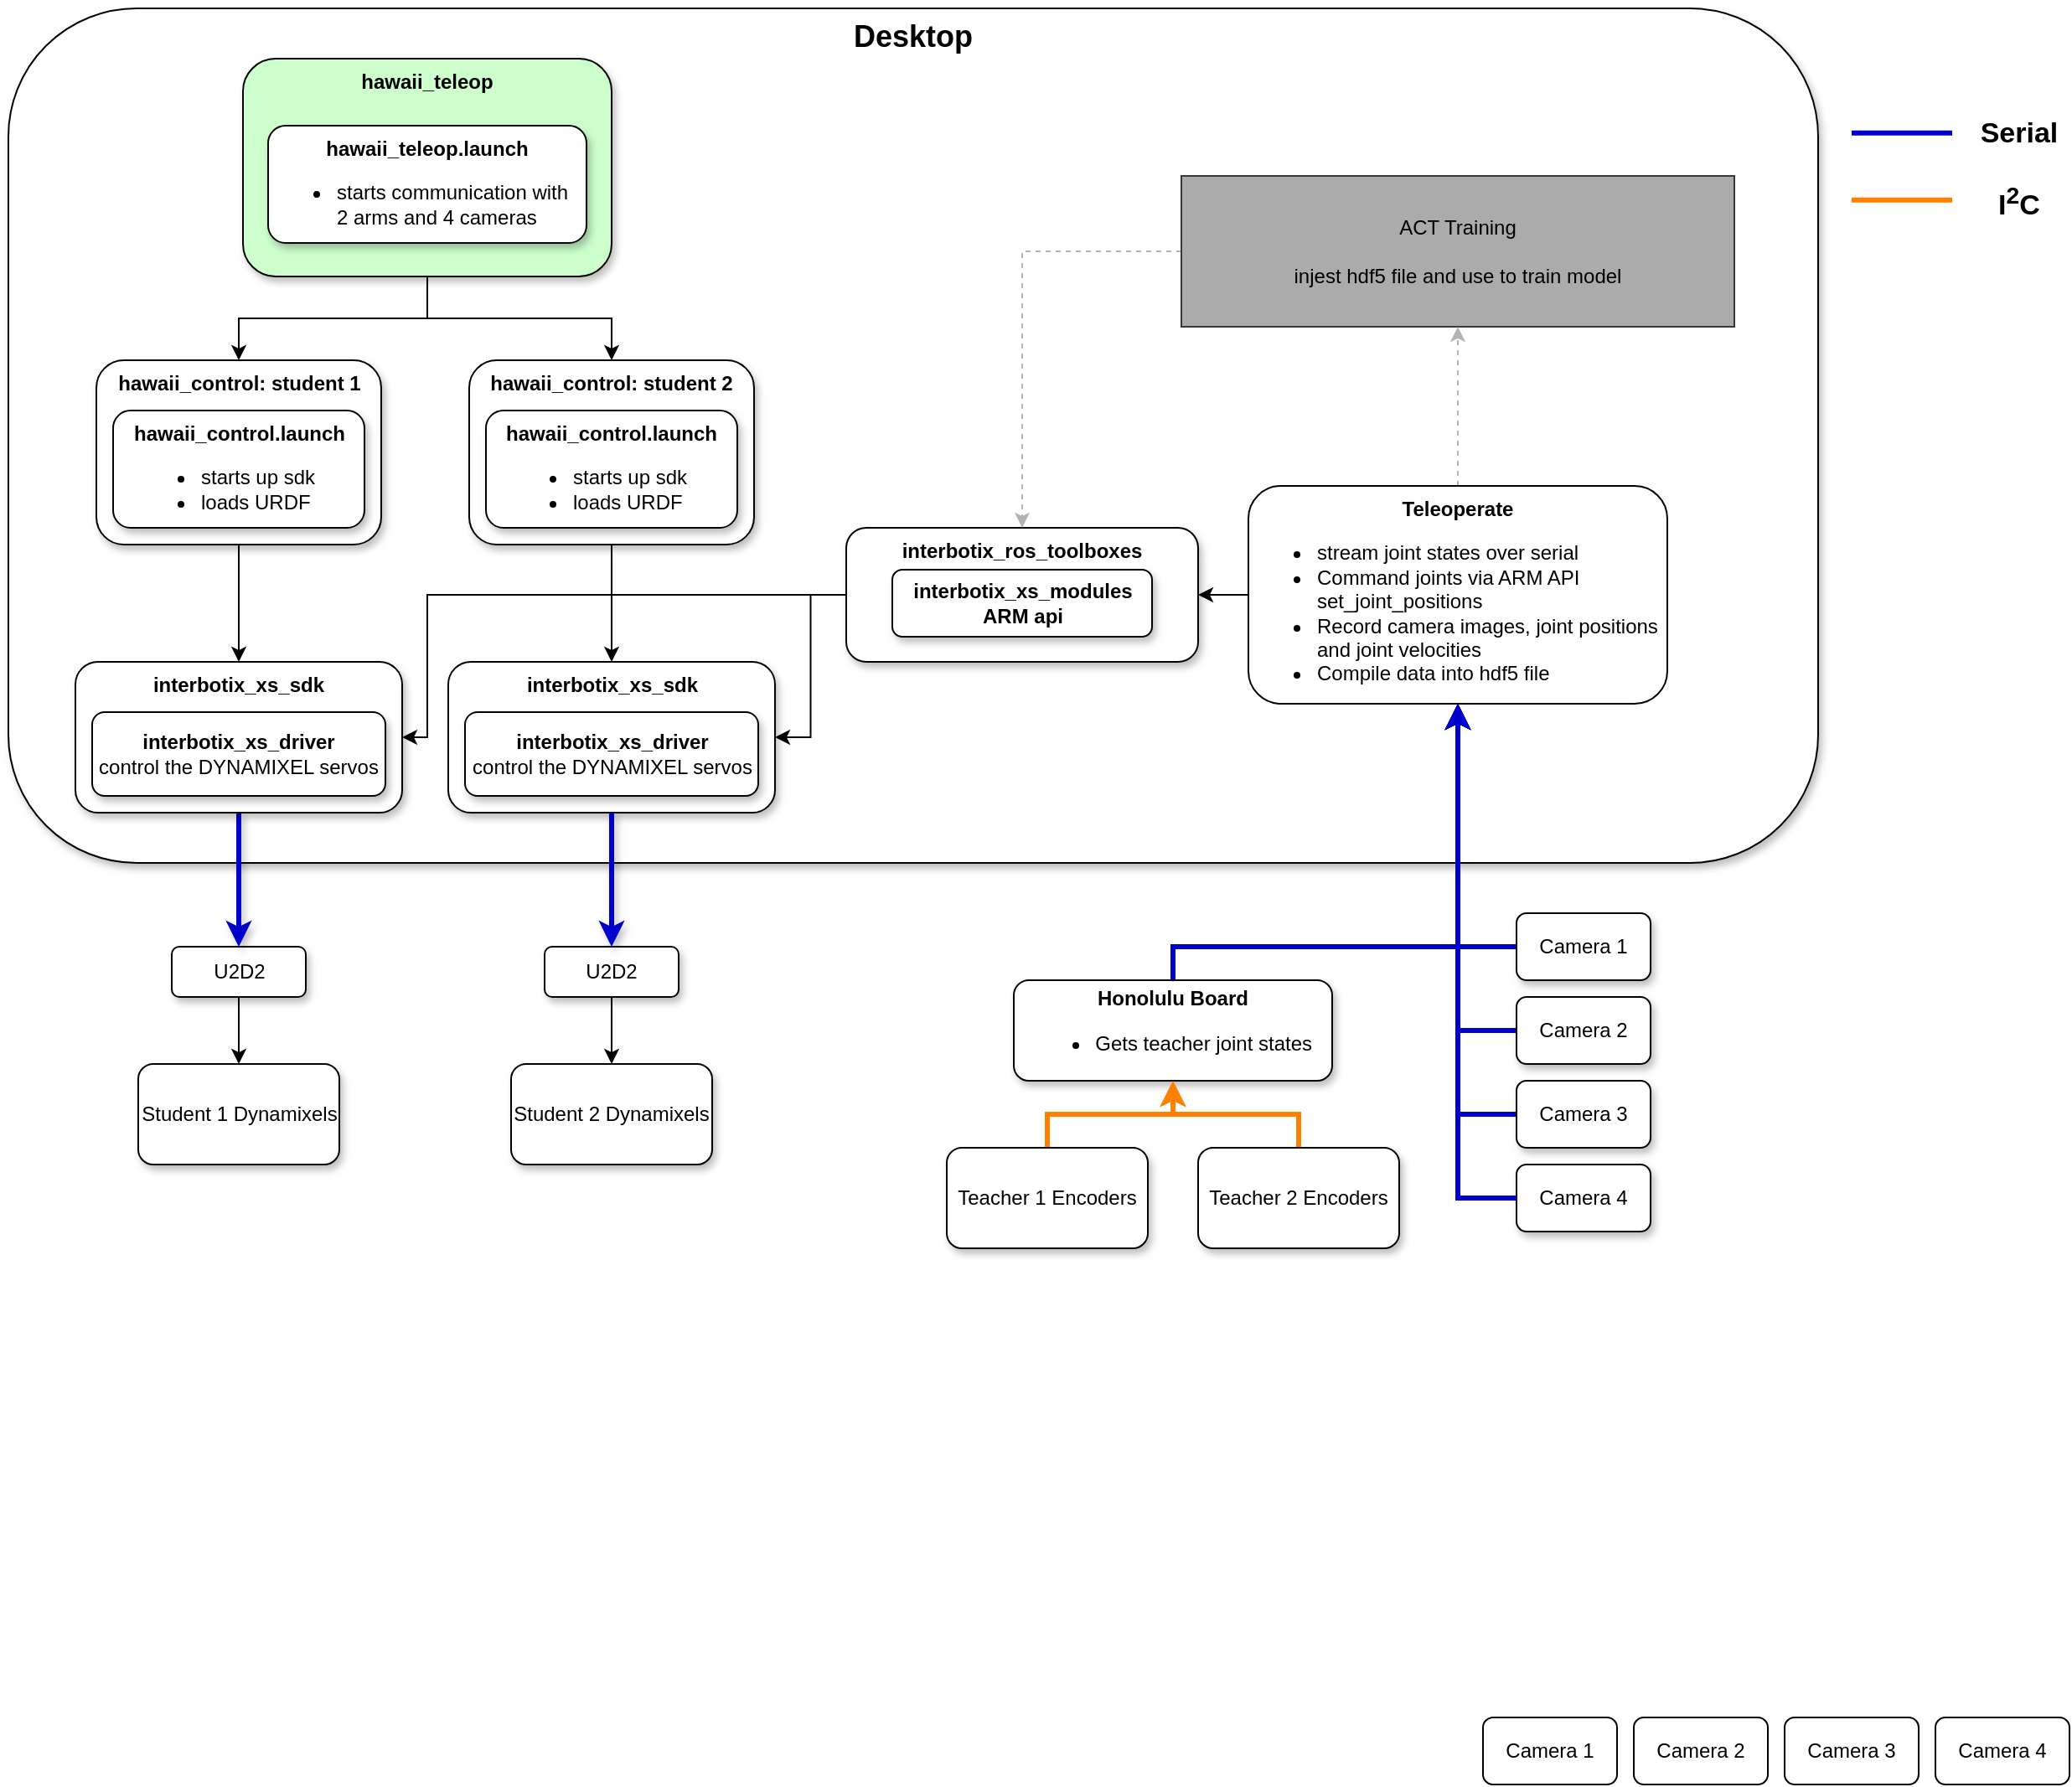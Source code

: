 <mxfile version="22.1.1" type="device">
  <diagram name="Page-1" id="WRmtu_faVpJEufLhUKHR">
    <mxGraphModel dx="2493" dy="1771" grid="1" gridSize="10" guides="1" tooltips="1" connect="1" arrows="1" fold="1" page="1" pageScale="1" pageWidth="850" pageHeight="1100" math="0" shadow="0">
      <root>
        <mxCell id="0" />
        <mxCell id="1" parent="0" />
        <mxCell id="jAzHd7rq2cDCX4-PtLzW-10" style="edgeStyle=orthogonalEdgeStyle;rounded=0;orthogonalLoop=1;jettySize=auto;html=1;entryX=1;entryY=0.5;entryDx=0;entryDy=0;shadow=1;" parent="1" edge="1">
          <mxGeometry relative="1" as="geometry">
            <Array as="points">
              <mxPoint x="525" y="255" />
              <mxPoint x="525" y="10" />
            </Array>
            <mxPoint x="540" y="255.059" as="sourcePoint" />
            <mxPoint x="392.5" y="10" as="targetPoint" />
          </mxGeometry>
        </mxCell>
        <mxCell id="jAzHd7rq2cDCX4-PtLzW-11" value="ARM API .set_joint_positions" style="edgeLabel;html=1;align=center;verticalAlign=middle;resizable=0;points=[];shadow=1;" parent="jAzHd7rq2cDCX4-PtLzW-10" vertex="1" connectable="0">
          <mxGeometry x="0.173" y="-2" relative="1" as="geometry">
            <mxPoint as="offset" />
          </mxGeometry>
        </mxCell>
        <mxCell id="jAzHd7rq2cDCX4-PtLzW-14" value="&lt;font style=&quot;font-size: 18px;&quot;&gt;&lt;b&gt;Desktop&lt;/b&gt;&lt;/font&gt;" style="rounded=1;whiteSpace=wrap;html=1;verticalAlign=top;shadow=1;" parent="1" vertex="1">
          <mxGeometry x="-430" y="-150" width="1080" height="510" as="geometry" />
        </mxCell>
        <mxCell id="jAzHd7rq2cDCX4-PtLzW-15" style="edgeStyle=orthogonalEdgeStyle;rounded=0;orthogonalLoop=1;jettySize=auto;html=1;entryX=0.5;entryY=0;entryDx=0;entryDy=0;shadow=0;" parent="1" source="jAzHd7rq2cDCX4-PtLzW-16" target="jAzHd7rq2cDCX4-PtLzW-17" edge="1">
          <mxGeometry relative="1" as="geometry" />
        </mxCell>
        <mxCell id="jAzHd7rq2cDCX4-PtLzW-16" value="U2D2" style="rounded=1;whiteSpace=wrap;html=1;shadow=1;" parent="1" vertex="1">
          <mxGeometry x="-332.5" y="410" width="80" height="30" as="geometry" />
        </mxCell>
        <mxCell id="jAzHd7rq2cDCX4-PtLzW-17" value="Student 1 Dynamixels" style="rounded=1;whiteSpace=wrap;html=1;shadow=1;" parent="1" vertex="1">
          <mxGeometry x="-352.5" y="480" width="120" height="60" as="geometry" />
        </mxCell>
        <mxCell id="jAzHd7rq2cDCX4-PtLzW-18" value="Student 2 Dynamixels" style="rounded=1;whiteSpace=wrap;html=1;shadow=1;" parent="1" vertex="1">
          <mxGeometry x="-130" y="480" width="120" height="60" as="geometry" />
        </mxCell>
        <mxCell id="jAzHd7rq2cDCX4-PtLzW-35" style="edgeStyle=orthogonalEdgeStyle;rounded=0;orthogonalLoop=1;jettySize=auto;html=1;exitX=0.5;exitY=1;exitDx=0;exitDy=0;entryX=0.5;entryY=0;entryDx=0;entryDy=0;shadow=0;" parent="1" source="jAzHd7rq2cDCX4-PtLzW-19" target="jAzHd7rq2cDCX4-PtLzW-30" edge="1">
          <mxGeometry relative="1" as="geometry" />
        </mxCell>
        <mxCell id="jAzHd7rq2cDCX4-PtLzW-19" value="&lt;b&gt;hawaii_control: student 1&lt;/b&gt;" style="rounded=1;whiteSpace=wrap;html=1;verticalAlign=top;shadow=1;" parent="1" vertex="1">
          <mxGeometry x="-377.5" y="60" width="170" height="110" as="geometry" />
        </mxCell>
        <mxCell id="jAzHd7rq2cDCX4-PtLzW-20" value="&lt;div&gt;&lt;b&gt;hawaii_control.launch&lt;/b&gt;&lt;/div&gt;&lt;div&gt;&lt;ul&gt;&lt;li style=&quot;text-align: left;&quot;&gt;starts up sdk&lt;/li&gt;&lt;li style=&quot;text-align: left;&quot;&gt;loads URDF&lt;/li&gt;&lt;/ul&gt;&lt;/div&gt;" style="rounded=1;whiteSpace=wrap;html=1;verticalAlign=top;shadow=1;" parent="1" vertex="1">
          <mxGeometry x="-367.5" y="90" width="150" height="70" as="geometry" />
        </mxCell>
        <mxCell id="jAzHd7rq2cDCX4-PtLzW-28" style="edgeStyle=orthogonalEdgeStyle;rounded=0;orthogonalLoop=1;jettySize=auto;html=1;entryX=0.5;entryY=0;entryDx=0;entryDy=0;shadow=0;" parent="1" source="jAzHd7rq2cDCX4-PtLzW-22" target="jAzHd7rq2cDCX4-PtLzW-19" edge="1">
          <mxGeometry relative="1" as="geometry" />
        </mxCell>
        <mxCell id="jAzHd7rq2cDCX4-PtLzW-29" style="edgeStyle=orthogonalEdgeStyle;rounded=0;orthogonalLoop=1;jettySize=auto;html=1;exitX=0.5;exitY=1;exitDx=0;exitDy=0;entryX=0.5;entryY=0;entryDx=0;entryDy=0;shadow=0;" parent="1" source="jAzHd7rq2cDCX4-PtLzW-22" target="jAzHd7rq2cDCX4-PtLzW-60" edge="1">
          <mxGeometry relative="1" as="geometry">
            <mxPoint x="-72.5" y="130" as="targetPoint" />
          </mxGeometry>
        </mxCell>
        <mxCell id="jAzHd7rq2cDCX4-PtLzW-22" value="&lt;b&gt;hawaii_teleop&lt;/b&gt;" style="rounded=1;whiteSpace=wrap;html=1;verticalAlign=top;fillColor=#CCFFCC;shadow=1;" parent="1" vertex="1">
          <mxGeometry x="-290" y="-120" width="220" height="130" as="geometry" />
        </mxCell>
        <mxCell id="jAzHd7rq2cDCX4-PtLzW-24" value="&lt;div&gt;&lt;b&gt;hawaii_teleop.launch&lt;/b&gt;&lt;/div&gt;&lt;div align=&quot;left&quot;&gt;&lt;ul&gt;&lt;li&gt;starts communication with 2 arms and 4 cameras&lt;/li&gt;&lt;/ul&gt;&lt;/div&gt;" style="rounded=1;whiteSpace=wrap;html=1;verticalAlign=top;horizontal=1;shadow=1;" parent="1" vertex="1">
          <mxGeometry x="-275" y="-80" width="190" height="70" as="geometry" />
        </mxCell>
        <mxCell id="jAzHd7rq2cDCX4-PtLzW-40" style="edgeStyle=orthogonalEdgeStyle;rounded=0;orthogonalLoop=1;jettySize=auto;html=1;exitX=0.5;exitY=1;exitDx=0;exitDy=0;entryX=0.5;entryY=0;entryDx=0;entryDy=0;strokeColor=#0000CC;shadow=1;strokeWidth=3;" parent="1" source="jAzHd7rq2cDCX4-PtLzW-30" target="jAzHd7rq2cDCX4-PtLzW-16" edge="1">
          <mxGeometry relative="1" as="geometry" />
        </mxCell>
        <mxCell id="jAzHd7rq2cDCX4-PtLzW-30" value="&lt;div&gt;&lt;b&gt;interbotix_xs_sdk&lt;/b&gt;&lt;/div&gt;" style="rounded=1;whiteSpace=wrap;html=1;align=center;verticalAlign=top;shadow=1;" parent="1" vertex="1">
          <mxGeometry x="-390" y="240" width="195" height="90" as="geometry" />
        </mxCell>
        <mxCell id="jAzHd7rq2cDCX4-PtLzW-31" value="&lt;div&gt;&lt;b style=&quot;background-color: initial;&quot;&gt;interbotix_xs_driver&lt;/b&gt;&lt;br&gt;&lt;/div&gt;&lt;div&gt;control the DYNAMIXEL servos&lt;/div&gt;" style="rounded=1;whiteSpace=wrap;html=1;movable=1;resizable=1;rotatable=1;deletable=1;editable=1;locked=0;connectable=1;shadow=1;" parent="1" vertex="1">
          <mxGeometry x="-380" y="270" width="175" height="50" as="geometry" />
        </mxCell>
        <mxCell id="jAzHd7rq2cDCX4-PtLzW-32" value="&lt;div&gt;&lt;b&gt;interbotix_xs_sdk&lt;/b&gt;&lt;/div&gt;" style="rounded=1;whiteSpace=wrap;html=1;align=center;verticalAlign=top;shadow=1;" parent="1" vertex="1">
          <mxGeometry x="-167.5" y="240" width="195" height="90" as="geometry" />
        </mxCell>
        <mxCell id="jAzHd7rq2cDCX4-PtLzW-33" value="&lt;div&gt;&lt;b style=&quot;background-color: initial;&quot;&gt;interbotix_xs_driver&lt;/b&gt;&lt;br&gt;&lt;/div&gt;&lt;div&gt;control the DYNAMIXEL servos&lt;/div&gt;" style="rounded=1;whiteSpace=wrap;html=1;movable=1;resizable=1;rotatable=1;deletable=1;editable=1;locked=0;connectable=1;shadow=1;" parent="1" vertex="1">
          <mxGeometry x="-157.5" y="270" width="175" height="50" as="geometry" />
        </mxCell>
        <mxCell id="jAzHd7rq2cDCX4-PtLzW-38" style="edgeStyle=orthogonalEdgeStyle;rounded=0;orthogonalLoop=1;jettySize=auto;html=1;exitX=0.5;exitY=1;exitDx=0;exitDy=0;entryX=0.5;entryY=0;entryDx=0;entryDy=0;shadow=0;" parent="1" source="jAzHd7rq2cDCX4-PtLzW-37" target="jAzHd7rq2cDCX4-PtLzW-18" edge="1">
          <mxGeometry relative="1" as="geometry" />
        </mxCell>
        <mxCell id="jAzHd7rq2cDCX4-PtLzW-37" value="U2D2" style="rounded=1;whiteSpace=wrap;html=1;shadow=1;" parent="1" vertex="1">
          <mxGeometry x="-110" y="410" width="80" height="30" as="geometry" />
        </mxCell>
        <mxCell id="jAzHd7rq2cDCX4-PtLzW-67" style="edgeStyle=orthogonalEdgeStyle;rounded=0;orthogonalLoop=1;jettySize=auto;html=1;entryX=0.5;entryY=1;entryDx=0;entryDy=0;strokeColor=#0000CC;strokeWidth=3;exitX=0.5;exitY=0;exitDx=0;exitDy=0;" parent="1" source="jAzHd7rq2cDCX4-PtLzW-42" target="jAzHd7rq2cDCX4-PtLzW-76" edge="1">
          <mxGeometry relative="1" as="geometry">
            <mxPoint x="355" y="330" as="targetPoint" />
            <Array as="points">
              <mxPoint x="265" y="410" />
              <mxPoint x="435" y="410" />
            </Array>
          </mxGeometry>
        </mxCell>
        <mxCell id="jAzHd7rq2cDCX4-PtLzW-42" value="&lt;b&gt;Honolulu Board&lt;/b&gt;&lt;br&gt;&lt;ul style=&quot;&quot;&gt;&lt;li style=&quot;&quot;&gt;Gets teacher joint states&amp;nbsp;&lt;/li&gt;&lt;/ul&gt;" style="rounded=1;whiteSpace=wrap;html=1;shadow=1;" parent="1" vertex="1">
          <mxGeometry x="170" y="430" width="190" height="60" as="geometry" />
        </mxCell>
        <mxCell id="jAzHd7rq2cDCX4-PtLzW-43" value="" style="edgeStyle=orthogonalEdgeStyle;rounded=0;orthogonalLoop=1;jettySize=auto;html=1;shadow=0;strokeColor=#FF8000;strokeWidth=3;" parent="1" source="jAzHd7rq2cDCX4-PtLzW-44" target="jAzHd7rq2cDCX4-PtLzW-42" edge="1">
          <mxGeometry relative="1" as="geometry">
            <mxPoint x="260" y="690" as="targetPoint" />
          </mxGeometry>
        </mxCell>
        <mxCell id="jAzHd7rq2cDCX4-PtLzW-44" value="Teacher 1 Encoders" style="rounded=1;whiteSpace=wrap;html=1;shadow=1;" parent="1" vertex="1">
          <mxGeometry x="130" y="530" width="120" height="60" as="geometry" />
        </mxCell>
        <mxCell id="jAzHd7rq2cDCX4-PtLzW-46" style="edgeStyle=orthogonalEdgeStyle;rounded=0;orthogonalLoop=1;jettySize=auto;html=1;exitX=0.5;exitY=0;exitDx=0;exitDy=0;entryX=0.5;entryY=1;entryDx=0;entryDy=0;shadow=0;strokeColor=#FF8000;fontSize=11;strokeWidth=3;" parent="1" source="jAzHd7rq2cDCX4-PtLzW-45" target="jAzHd7rq2cDCX4-PtLzW-42" edge="1">
          <mxGeometry relative="1" as="geometry" />
        </mxCell>
        <mxCell id="jAzHd7rq2cDCX4-PtLzW-45" value="Teacher 2 Encoders" style="rounded=1;whiteSpace=wrap;html=1;shadow=1;" parent="1" vertex="1">
          <mxGeometry x="280" y="530" width="120" height="60" as="geometry" />
        </mxCell>
        <mxCell id="jAzHd7rq2cDCX4-PtLzW-64" style="edgeStyle=orthogonalEdgeStyle;rounded=0;orthogonalLoop=1;jettySize=auto;html=1;exitX=0;exitY=0.5;exitDx=0;exitDy=0;entryX=1;entryY=0.5;entryDx=0;entryDy=0;shadow=0;" parent="1" source="jAzHd7rq2cDCX4-PtLzW-47" target="jAzHd7rq2cDCX4-PtLzW-32" edge="1">
          <mxGeometry relative="1" as="geometry" />
        </mxCell>
        <mxCell id="jAzHd7rq2cDCX4-PtLzW-65" style="edgeStyle=orthogonalEdgeStyle;rounded=0;orthogonalLoop=1;jettySize=auto;html=1;entryX=1;entryY=0.5;entryDx=0;entryDy=0;shadow=0;" parent="1" source="jAzHd7rq2cDCX4-PtLzW-47" target="jAzHd7rq2cDCX4-PtLzW-30" edge="1">
          <mxGeometry relative="1" as="geometry">
            <Array as="points">
              <mxPoint x="-180" y="200" />
              <mxPoint x="-180" y="285" />
            </Array>
          </mxGeometry>
        </mxCell>
        <mxCell id="jAzHd7rq2cDCX4-PtLzW-47" value="&lt;div&gt;&lt;b&gt;interbotix_ros_toolboxes&lt;/b&gt;&lt;/div&gt;&lt;div&gt;&lt;b&gt;&lt;br&gt;&lt;/b&gt;&lt;/div&gt;" style="rounded=1;whiteSpace=wrap;html=1;verticalAlign=top;shadow=1;" parent="1" vertex="1">
          <mxGeometry x="70" y="160" width="210" height="80" as="geometry" />
        </mxCell>
        <mxCell id="jAzHd7rq2cDCX4-PtLzW-48" value="&lt;b&gt;interbotix_xs_modules ARM api&lt;br&gt;&lt;/b&gt;" style="rounded=1;whiteSpace=wrap;html=1;verticalAlign=middle;shadow=1;" parent="1" vertex="1">
          <mxGeometry x="97.5" y="185" width="155" height="40" as="geometry" />
        </mxCell>
        <mxCell id="jAzHd7rq2cDCX4-PtLzW-86" style="edgeStyle=orthogonalEdgeStyle;rounded=0;orthogonalLoop=1;jettySize=auto;html=1;entryX=0.5;entryY=1;entryDx=0;entryDy=0;strokeColor=#0000CC;strokeWidth=3;" parent="1" source="jAzHd7rq2cDCX4-PtLzW-51" target="jAzHd7rq2cDCX4-PtLzW-76" edge="1">
          <mxGeometry relative="1" as="geometry">
            <Array as="points">
              <mxPoint x="435" y="510" />
            </Array>
          </mxGeometry>
        </mxCell>
        <mxCell id="jAzHd7rq2cDCX4-PtLzW-51" value="Camera 3" style="rounded=1;whiteSpace=wrap;html=1;shadow=1;" parent="1" vertex="1">
          <mxGeometry x="470.0" y="490" width="80" height="40" as="geometry" />
        </mxCell>
        <mxCell id="jAzHd7rq2cDCX4-PtLzW-81" style="edgeStyle=orthogonalEdgeStyle;rounded=0;orthogonalLoop=1;jettySize=auto;html=1;exitX=0;exitY=0.5;exitDx=0;exitDy=0;entryX=0.5;entryY=1;entryDx=0;entryDy=0;strokeColor=#0000CC;strokeWidth=3;" parent="1" source="jAzHd7rq2cDCX4-PtLzW-52" target="jAzHd7rq2cDCX4-PtLzW-76" edge="1">
          <mxGeometry relative="1" as="geometry">
            <Array as="points">
              <mxPoint x="435" y="410" />
            </Array>
          </mxGeometry>
        </mxCell>
        <mxCell id="jAzHd7rq2cDCX4-PtLzW-52" value="Camera 1" style="rounded=1;whiteSpace=wrap;html=1;shadow=1;" parent="1" vertex="1">
          <mxGeometry x="470.0" y="390" width="80" height="40" as="geometry" />
        </mxCell>
        <mxCell id="jAzHd7rq2cDCX4-PtLzW-85" style="edgeStyle=orthogonalEdgeStyle;rounded=0;orthogonalLoop=1;jettySize=auto;html=1;entryX=0.5;entryY=1;entryDx=0;entryDy=0;strokeWidth=3;strokeColor=#0000CC;" parent="1" source="jAzHd7rq2cDCX4-PtLzW-53" target="jAzHd7rq2cDCX4-PtLzW-76" edge="1">
          <mxGeometry relative="1" as="geometry">
            <Array as="points">
              <mxPoint x="435" y="460" />
            </Array>
          </mxGeometry>
        </mxCell>
        <mxCell id="jAzHd7rq2cDCX4-PtLzW-53" value="Camera 2" style="rounded=1;whiteSpace=wrap;html=1;shadow=1;" parent="1" vertex="1">
          <mxGeometry x="470.0" y="440" width="80" height="40" as="geometry" />
        </mxCell>
        <mxCell id="jAzHd7rq2cDCX4-PtLzW-54" value="Camera 4" style="rounded=1;whiteSpace=wrap;html=1;shadow=1;" parent="1" vertex="1">
          <mxGeometry x="470.0" y="540" width="80" height="40" as="geometry" />
        </mxCell>
        <mxCell id="jAzHd7rq2cDCX4-PtLzW-55" value="Camera 3" style="rounded=1;whiteSpace=wrap;html=1;" parent="1" vertex="1">
          <mxGeometry x="630" y="870" width="80" height="40" as="geometry" />
        </mxCell>
        <mxCell id="jAzHd7rq2cDCX4-PtLzW-56" value="Camera 1" style="rounded=1;whiteSpace=wrap;html=1;" parent="1" vertex="1">
          <mxGeometry x="450" y="870" width="80" height="40" as="geometry" />
        </mxCell>
        <mxCell id="jAzHd7rq2cDCX4-PtLzW-57" value="Camera 2" style="rounded=1;whiteSpace=wrap;html=1;" parent="1" vertex="1">
          <mxGeometry x="540" y="870" width="80" height="40" as="geometry" />
        </mxCell>
        <mxCell id="jAzHd7rq2cDCX4-PtLzW-58" value="Camera 4" style="rounded=1;whiteSpace=wrap;html=1;" parent="1" vertex="1">
          <mxGeometry x="720" y="870" width="80" height="40" as="geometry" />
        </mxCell>
        <mxCell id="jAzHd7rq2cDCX4-PtLzW-63" style="edgeStyle=orthogonalEdgeStyle;rounded=0;orthogonalLoop=1;jettySize=auto;html=1;exitX=0.5;exitY=1;exitDx=0;exitDy=0;entryX=0.5;entryY=0;entryDx=0;entryDy=0;shadow=0;" parent="1" source="jAzHd7rq2cDCX4-PtLzW-60" target="jAzHd7rq2cDCX4-PtLzW-32" edge="1">
          <mxGeometry relative="1" as="geometry" />
        </mxCell>
        <mxCell id="jAzHd7rq2cDCX4-PtLzW-60" value="&lt;b&gt;hawaii_control: student 2&lt;/b&gt;" style="rounded=1;whiteSpace=wrap;html=1;verticalAlign=top;shadow=1;" parent="1" vertex="1">
          <mxGeometry x="-155" y="60" width="170" height="110" as="geometry" />
        </mxCell>
        <mxCell id="jAzHd7rq2cDCX4-PtLzW-61" value="&lt;div&gt;&lt;b&gt;hawaii_control.launch&lt;/b&gt;&lt;/div&gt;&lt;div&gt;&lt;ul&gt;&lt;li style=&quot;text-align: left;&quot;&gt;starts up sdk&lt;/li&gt;&lt;li style=&quot;text-align: left;&quot;&gt;loads URDF&lt;/li&gt;&lt;/ul&gt;&lt;/div&gt;" style="rounded=1;whiteSpace=wrap;html=1;verticalAlign=top;shadow=1;" parent="1" vertex="1">
          <mxGeometry x="-145" y="90" width="150" height="70" as="geometry" />
        </mxCell>
        <mxCell id="jAzHd7rq2cDCX4-PtLzW-41" style="edgeStyle=orthogonalEdgeStyle;rounded=0;orthogonalLoop=1;jettySize=auto;html=1;exitX=0.5;exitY=1;exitDx=0;exitDy=0;strokeColor=#0000CC;shadow=1;strokeWidth=3;" parent="1" source="jAzHd7rq2cDCX4-PtLzW-32" target="jAzHd7rq2cDCX4-PtLzW-37" edge="1">
          <mxGeometry relative="1" as="geometry" />
        </mxCell>
        <mxCell id="jAzHd7rq2cDCX4-PtLzW-88" style="edgeStyle=orthogonalEdgeStyle;rounded=0;orthogonalLoop=1;jettySize=auto;html=1;entryX=0.5;entryY=0;entryDx=0;entryDy=0;exitX=0;exitY=0.5;exitDx=0;exitDy=0;dashed=1;strokeColor=#B3B3B3;" parent="1" source="jAzHd7rq2cDCX4-PtLzW-75" target="jAzHd7rq2cDCX4-PtLzW-47" edge="1">
          <mxGeometry relative="1" as="geometry" />
        </mxCell>
        <mxCell id="jAzHd7rq2cDCX4-PtLzW-75" value="&lt;div&gt;ACT Training&lt;/div&gt;&lt;div&gt;&lt;br&gt;&lt;/div&gt;&lt;div&gt;injest hdf5 file and use to train model&lt;/div&gt;" style="rounded=0;whiteSpace=wrap;html=1;fillColor=#ababab;strokeColor=#36393d;" parent="1" vertex="1">
          <mxGeometry x="270" y="-50" width="330" height="90" as="geometry" />
        </mxCell>
        <mxCell id="jAzHd7rq2cDCX4-PtLzW-77" style="edgeStyle=orthogonalEdgeStyle;rounded=0;orthogonalLoop=1;jettySize=auto;html=1;entryX=0.5;entryY=1;entryDx=0;entryDy=0;dashed=1;strokeColor=#B3B3B3;" parent="1" source="jAzHd7rq2cDCX4-PtLzW-76" target="jAzHd7rq2cDCX4-PtLzW-75" edge="1">
          <mxGeometry relative="1" as="geometry" />
        </mxCell>
        <mxCell id="jAzHd7rq2cDCX4-PtLzW-90" style="edgeStyle=orthogonalEdgeStyle;rounded=0;orthogonalLoop=1;jettySize=auto;html=1;exitX=0;exitY=0.5;exitDx=0;exitDy=0;entryX=1;entryY=0.5;entryDx=0;entryDy=0;" parent="1" source="jAzHd7rq2cDCX4-PtLzW-76" target="jAzHd7rq2cDCX4-PtLzW-47" edge="1">
          <mxGeometry relative="1" as="geometry" />
        </mxCell>
        <mxCell id="jAzHd7rq2cDCX4-PtLzW-76" value="&lt;b&gt;Teleoperate&lt;/b&gt;&lt;br&gt;&lt;ul style=&quot;&quot;&gt;&lt;li style=&quot;text-align: left;&quot;&gt;stream joint states over serial&lt;/li&gt;&lt;li style=&quot;text-align: left;&quot;&gt;Command joints via ARM API set_joint_positions&lt;/li&gt;&lt;li style=&quot;text-align: left;&quot;&gt;Record camera images, joint positions and joint velocities&lt;/li&gt;&lt;li style=&quot;text-align: left;&quot;&gt;Compile data into hdf5 file&lt;/li&gt;&lt;/ul&gt;&lt;div style=&quot;text-align: left;&quot;&gt;&lt;br&gt;&lt;/div&gt;&lt;div&gt;&lt;/div&gt;" style="rounded=1;whiteSpace=wrap;html=1;verticalAlign=top;" parent="1" vertex="1">
          <mxGeometry x="310" y="135" width="250" height="130" as="geometry" />
        </mxCell>
        <mxCell id="jAzHd7rq2cDCX4-PtLzW-87" style="edgeStyle=orthogonalEdgeStyle;rounded=0;orthogonalLoop=1;jettySize=auto;html=1;entryX=0.5;entryY=1;entryDx=0;entryDy=0;strokeWidth=3;strokeColor=#0000CC;" parent="1" source="jAzHd7rq2cDCX4-PtLzW-54" target="jAzHd7rq2cDCX4-PtLzW-76" edge="1">
          <mxGeometry relative="1" as="geometry">
            <Array as="points">
              <mxPoint x="435" y="560" />
            </Array>
          </mxGeometry>
        </mxCell>
        <mxCell id="jAzHd7rq2cDCX4-PtLzW-91" value="" style="endArrow=none;html=1;rounded=0;strokeWidth=3;strokeColor=#0000CC;" parent="1" edge="1">
          <mxGeometry width="50" height="50" relative="1" as="geometry">
            <mxPoint x="670" y="-75.59" as="sourcePoint" />
            <mxPoint x="730" y="-75.59" as="targetPoint" />
          </mxGeometry>
        </mxCell>
        <mxCell id="jAzHd7rq2cDCX4-PtLzW-92" value="" style="endArrow=none;html=1;rounded=0;strokeWidth=3;strokeColor=#FF8000;" parent="1" edge="1">
          <mxGeometry width="50" height="50" relative="1" as="geometry">
            <mxPoint x="670" y="-35.59" as="sourcePoint" />
            <mxPoint x="730" y="-35.59" as="targetPoint" />
          </mxGeometry>
        </mxCell>
        <mxCell id="jAzHd7rq2cDCX4-PtLzW-93" value="&lt;font style=&quot;font-size: 17px;&quot;&gt;&lt;b&gt;Serial&lt;/b&gt;&lt;/font&gt;" style="text;html=1;strokeColor=none;fillColor=none;align=center;verticalAlign=middle;whiteSpace=wrap;rounded=0;" parent="1" vertex="1">
          <mxGeometry x="740" y="-90" width="60" height="30" as="geometry" />
        </mxCell>
        <mxCell id="jAzHd7rq2cDCX4-PtLzW-94" value="&lt;font style=&quot;font-size: 17px;&quot;&gt;&lt;b&gt;I&lt;sup&gt;2&lt;/sup&gt;C&lt;/b&gt;&lt;/font&gt;" style="text;html=1;strokeColor=none;fillColor=none;align=center;verticalAlign=middle;whiteSpace=wrap;rounded=0;" parent="1" vertex="1">
          <mxGeometry x="740" y="-50" width="60" height="30" as="geometry" />
        </mxCell>
      </root>
    </mxGraphModel>
  </diagram>
</mxfile>
